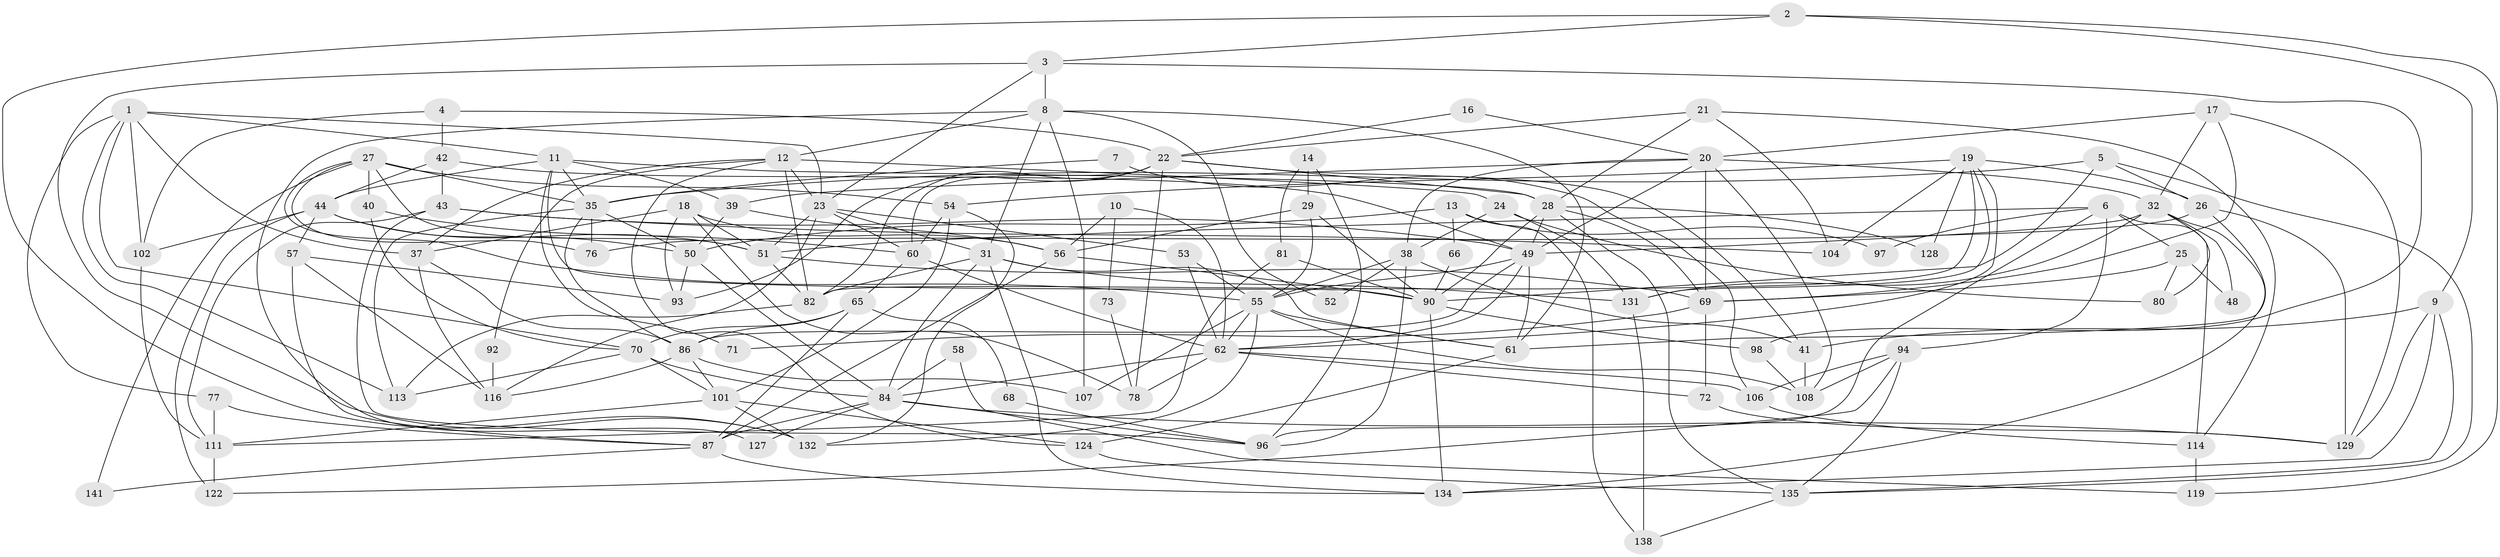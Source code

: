 // original degree distribution, {6: 0.09859154929577464, 4: 0.2535211267605634, 3: 0.24647887323943662, 5: 0.22535211267605634, 2: 0.14084507042253522, 7: 0.035211267605633804}
// Generated by graph-tools (version 1.1) at 2025/11/02/27/25 16:11:16]
// undirected, 99 vertices, 239 edges
graph export_dot {
graph [start="1"]
  node [color=gray90,style=filled];
  1 [super="+46"];
  2 [super="+47"];
  3 [super="+36"];
  4 [super="+30"];
  5;
  6 [super="+140"];
  7;
  8 [super="+15"];
  9;
  10;
  11 [super="+118"];
  12 [super="+109"];
  13;
  14;
  16;
  17;
  18;
  19 [super="+103"];
  20 [super="+136"];
  21;
  22 [super="+63"];
  23 [super="+34"];
  24;
  25;
  26 [super="+45"];
  27 [super="+33"];
  28 [super="+110"];
  29;
  31 [super="+59"];
  32 [super="+75"];
  35 [super="+133"];
  37;
  38 [super="+83"];
  39;
  40;
  41 [super="+67"];
  42 [super="+117"];
  43;
  44 [super="+99"];
  48;
  49 [super="+139"];
  50 [super="+64"];
  51 [super="+74"];
  52;
  53;
  54 [super="+112"];
  55 [super="+137"];
  56 [super="+120"];
  57;
  58;
  60 [super="+89"];
  61 [super="+79"];
  62 [super="+142"];
  65;
  66;
  68;
  69 [super="+91"];
  70 [super="+88"];
  71;
  72;
  73;
  76;
  77;
  78 [super="+121"];
  80;
  81;
  82 [super="+85"];
  84 [super="+123"];
  86 [super="+105"];
  87 [super="+115"];
  90 [super="+126"];
  92;
  93 [super="+95"];
  94;
  96 [super="+100"];
  97;
  98;
  101 [super="+125"];
  102;
  104;
  106;
  107;
  108;
  111 [super="+130"];
  113;
  114;
  116;
  119;
  122;
  124;
  127;
  128;
  129;
  131;
  132;
  134;
  135;
  138;
  141;
  1 -- 77;
  1 -- 113;
  1 -- 11;
  1 -- 37;
  1 -- 102;
  1 -- 70;
  1 -- 23;
  2 -- 3;
  2 -- 132;
  2 -- 119;
  2 -- 9;
  3 -- 98;
  3 -- 23;
  3 -- 8;
  3 -- 132;
  4 -- 22;
  4 -- 102;
  4 -- 42;
  5 -- 90;
  5 -- 26;
  5 -- 35;
  5 -- 135;
  6 -- 114;
  6 -- 94;
  6 -- 25;
  6 -- 97;
  6 -- 96;
  6 -- 51;
  7 -- 35;
  7 -- 106;
  8 -- 31;
  8 -- 61;
  8 -- 127;
  8 -- 107;
  8 -- 12;
  8 -- 52;
  9 -- 135;
  9 -- 129;
  9 -- 134;
  9 -- 41;
  10 -- 56;
  10 -- 62;
  10 -- 73;
  11 -- 44;
  11 -- 39;
  11 -- 35;
  11 -- 90;
  11 -- 28;
  11 -- 71;
  12 -- 124;
  12 -- 23;
  12 -- 92;
  12 -- 37;
  12 -- 24;
  12 -- 82;
  13 -- 138;
  13 -- 66;
  13 -- 97;
  13 -- 50;
  14 -- 81;
  14 -- 29;
  14 -- 96;
  16 -- 22;
  16 -- 20;
  17 -- 32;
  17 -- 129;
  17 -- 20;
  17 -- 69;
  18 -- 37;
  18 -- 51;
  18 -- 93;
  18 -- 56;
  18 -- 78;
  19 -- 54;
  19 -- 128;
  19 -- 82;
  19 -- 131;
  19 -- 104;
  19 -- 26;
  19 -- 62;
  20 -- 49;
  20 -- 38;
  20 -- 69;
  20 -- 39;
  20 -- 108;
  20 -- 32;
  21 -- 104;
  21 -- 114;
  21 -- 28;
  21 -- 22;
  22 -- 28;
  22 -- 78;
  22 -- 93;
  22 -- 41;
  22 -- 82;
  22 -- 60;
  23 -- 31;
  23 -- 116;
  23 -- 51;
  23 -- 60;
  23 -- 53;
  24 -- 80;
  24 -- 38;
  24 -- 131;
  25 -- 69;
  25 -- 48;
  25 -- 80;
  26 -- 76;
  26 -- 61;
  26 -- 129;
  27 -- 35;
  27 -- 55;
  27 -- 40;
  27 -- 76;
  27 -- 141;
  27 -- 51;
  27 -- 54;
  28 -- 135;
  28 -- 128;
  28 -- 49;
  28 -- 90;
  28 -- 69;
  29 -- 90;
  29 -- 55;
  29 -- 56;
  31 -- 61;
  31 -- 131;
  31 -- 82;
  31 -- 84;
  31 -- 134;
  32 -- 134;
  32 -- 80;
  32 -- 49;
  32 -- 48;
  32 -- 131;
  35 -- 113;
  35 -- 50;
  35 -- 76;
  35 -- 86;
  37 -- 116;
  37 -- 86;
  38 -- 41;
  38 -- 52;
  38 -- 55;
  38 -- 96;
  39 -- 50 [weight=2];
  39 -- 56;
  40 -- 60;
  40 -- 70;
  41 -- 108;
  42 -- 43;
  42 -- 49;
  42 -- 44;
  43 -- 49;
  43 -- 96;
  43 -- 104;
  43 -- 111;
  44 -- 122;
  44 -- 50;
  44 -- 57;
  44 -- 51;
  44 -- 102;
  49 -- 62;
  49 -- 86 [weight=2];
  49 -- 55;
  49 -- 61;
  50 -- 93;
  50 -- 84;
  51 -- 82;
  51 -- 69;
  53 -- 55;
  53 -- 62;
  54 -- 60;
  54 -- 101;
  54 -- 132;
  55 -- 132;
  55 -- 107;
  55 -- 108;
  55 -- 61;
  55 -- 62;
  56 -- 90;
  56 -- 87;
  57 -- 116;
  57 -- 93;
  57 -- 87;
  58 -- 84;
  58 -- 119;
  60 -- 65;
  60 -- 62;
  61 -- 124;
  62 -- 78;
  62 -- 106;
  62 -- 84;
  62 -- 72;
  65 -- 87;
  65 -- 86;
  65 -- 68;
  65 -- 70;
  66 -- 90;
  68 -- 96;
  69 -- 71;
  69 -- 72;
  70 -- 101;
  70 -- 113;
  70 -- 84;
  72 -- 129;
  73 -- 78;
  77 -- 111;
  77 -- 87;
  81 -- 111;
  81 -- 90;
  82 -- 113;
  84 -- 129;
  84 -- 96;
  84 -- 87;
  84 -- 127;
  86 -- 116;
  86 -- 101;
  86 -- 107;
  87 -- 141;
  87 -- 134;
  90 -- 134;
  90 -- 98;
  92 -- 116;
  94 -- 108;
  94 -- 122;
  94 -- 106;
  94 -- 135;
  98 -- 108;
  101 -- 132;
  101 -- 124;
  101 -- 111;
  102 -- 111;
  106 -- 114;
  111 -- 122;
  114 -- 119;
  124 -- 135;
  131 -- 138;
  135 -- 138;
}
